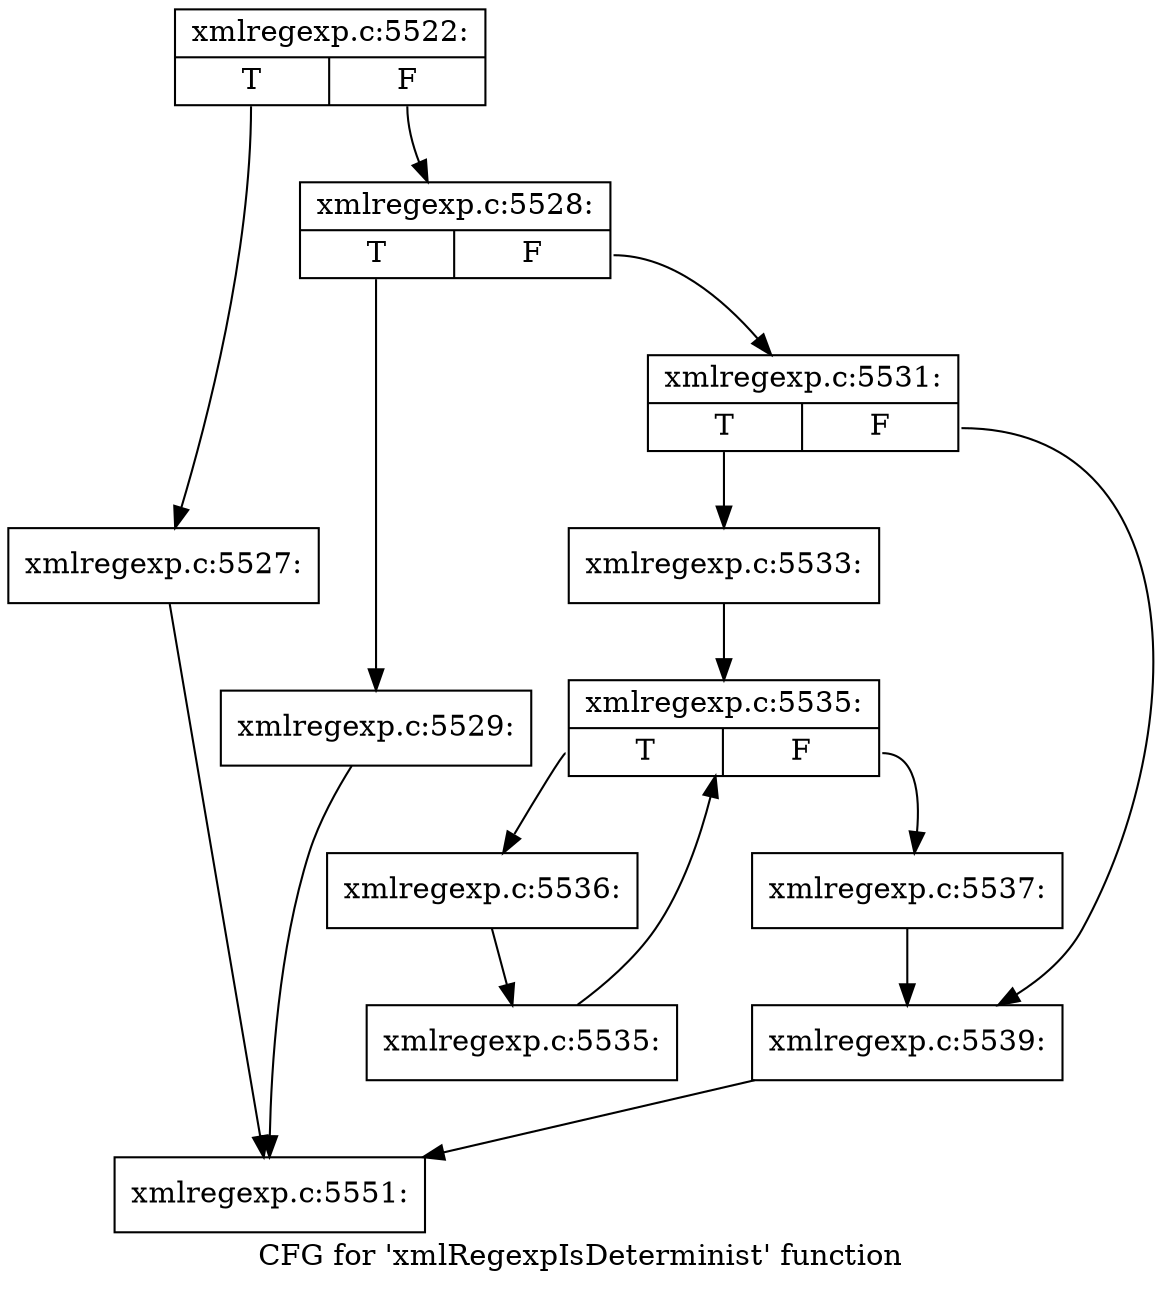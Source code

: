 digraph "CFG for 'xmlRegexpIsDeterminist' function" {
	label="CFG for 'xmlRegexpIsDeterminist' function";

	Node0x4042bc0 [shape=record,label="{xmlregexp.c:5522:|{<s0>T|<s1>F}}"];
	Node0x4042bc0:s0 -> Node0x400c490;
	Node0x4042bc0:s1 -> Node0x400c4e0;
	Node0x400c490 [shape=record,label="{xmlregexp.c:5527:}"];
	Node0x400c490 -> Node0x4042590;
	Node0x400c4e0 [shape=record,label="{xmlregexp.c:5528:|{<s0>T|<s1>F}}"];
	Node0x400c4e0:s0 -> Node0x400c970;
	Node0x400c4e0:s1 -> Node0x400c9c0;
	Node0x400c970 [shape=record,label="{xmlregexp.c:5529:}"];
	Node0x400c970 -> Node0x4042590;
	Node0x400c9c0 [shape=record,label="{xmlregexp.c:5531:|{<s0>T|<s1>F}}"];
	Node0x400c9c0:s0 -> Node0x40bd500;
	Node0x400c9c0:s1 -> Node0x40bd830;
	Node0x40bd500 [shape=record,label="{xmlregexp.c:5533:}"];
	Node0x40bd500 -> Node0x40bdf50;
	Node0x40bdf50 [shape=record,label="{xmlregexp.c:5535:|{<s0>T|<s1>F}}"];
	Node0x40bdf50:s0 -> Node0x40be0f0;
	Node0x40bdf50:s1 -> Node0x40bde80;
	Node0x40be0f0 [shape=record,label="{xmlregexp.c:5536:}"];
	Node0x40be0f0 -> Node0x40be0a0;
	Node0x40be0a0 [shape=record,label="{xmlregexp.c:5535:}"];
	Node0x40be0a0 -> Node0x40bdf50;
	Node0x40bde80 [shape=record,label="{xmlregexp.c:5537:}"];
	Node0x40bde80 -> Node0x40bd830;
	Node0x40bd830 [shape=record,label="{xmlregexp.c:5539:}"];
	Node0x40bd830 -> Node0x4042590;
	Node0x4042590 [shape=record,label="{xmlregexp.c:5551:}"];
}
